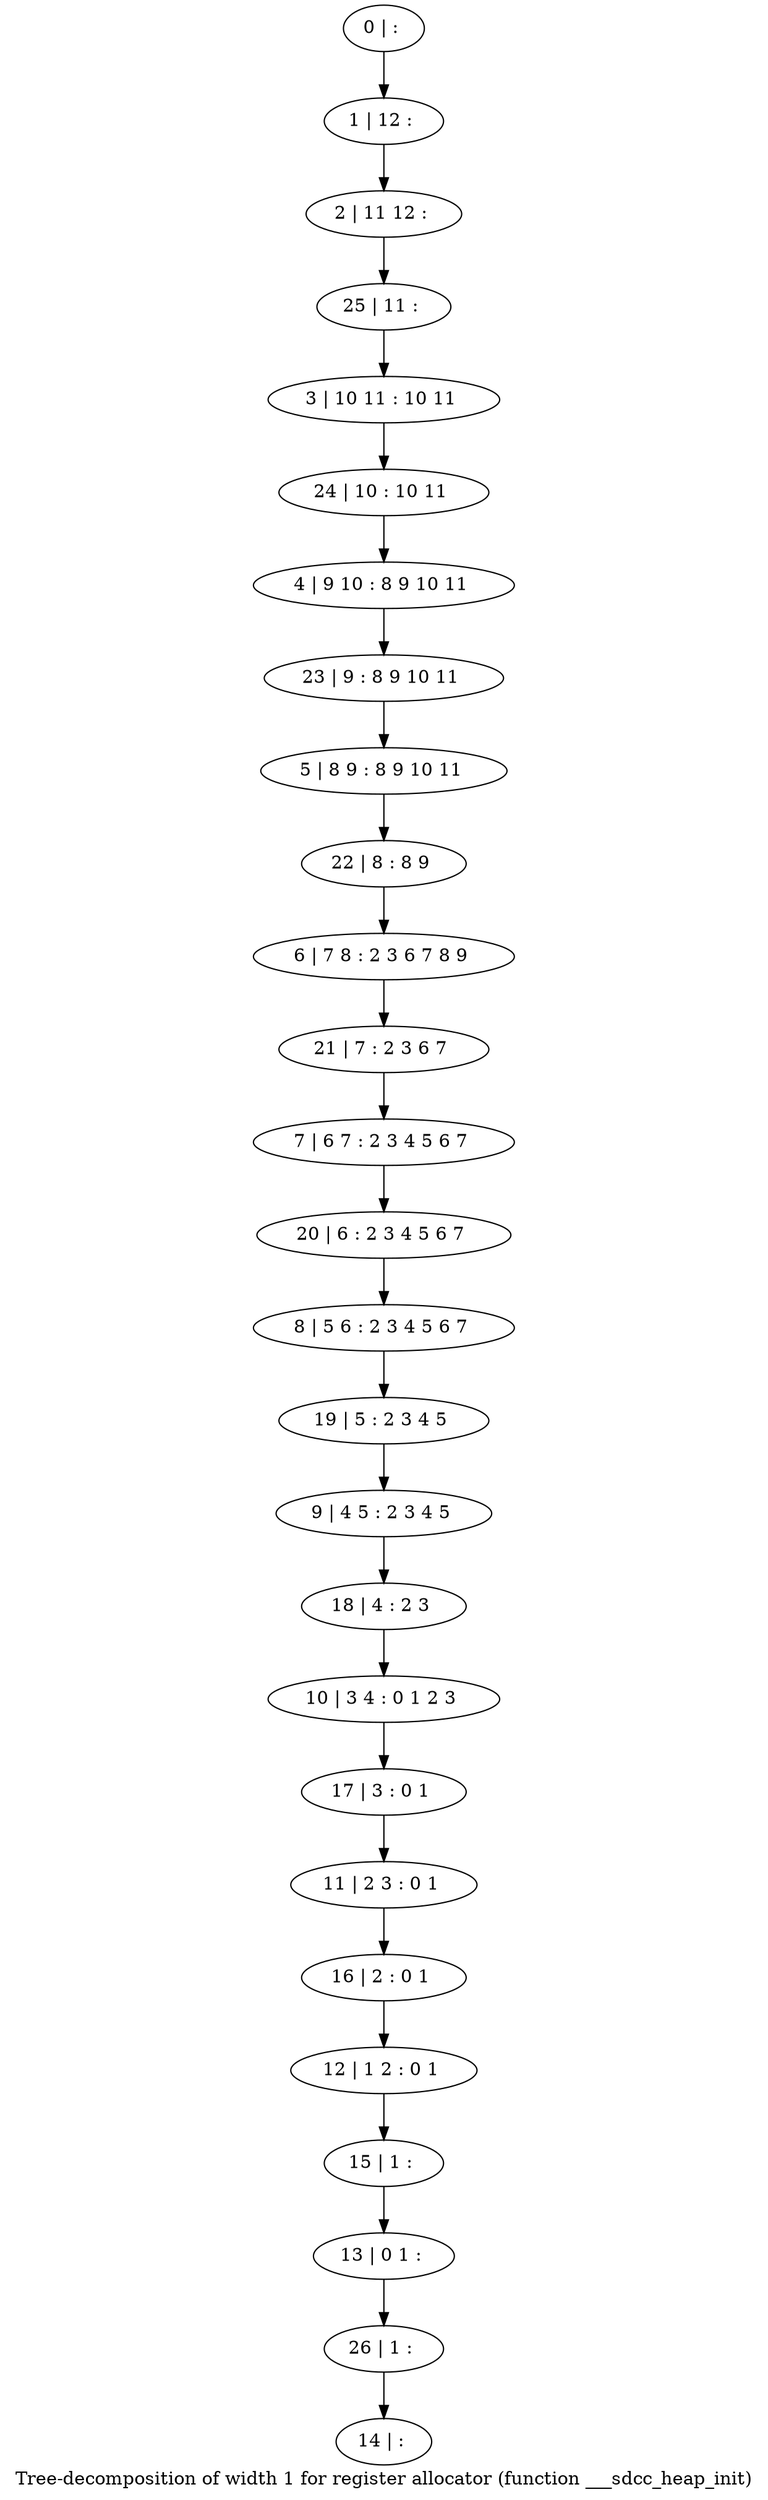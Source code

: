 digraph G {
graph [label="Tree-decomposition of width 1 for register allocator (function ___sdcc_heap_init)"]
0[label="0 | : "];
1[label="1 | 12 : "];
2[label="2 | 11 12 : "];
3[label="3 | 10 11 : 10 11 "];
4[label="4 | 9 10 : 8 9 10 11 "];
5[label="5 | 8 9 : 8 9 10 11 "];
6[label="6 | 7 8 : 2 3 6 7 8 9 "];
7[label="7 | 6 7 : 2 3 4 5 6 7 "];
8[label="8 | 5 6 : 2 3 4 5 6 7 "];
9[label="9 | 4 5 : 2 3 4 5 "];
10[label="10 | 3 4 : 0 1 2 3 "];
11[label="11 | 2 3 : 0 1 "];
12[label="12 | 1 2 : 0 1 "];
13[label="13 | 0 1 : "];
14[label="14 | : "];
15[label="15 | 1 : "];
16[label="16 | 2 : 0 1 "];
17[label="17 | 3 : 0 1 "];
18[label="18 | 4 : 2 3 "];
19[label="19 | 5 : 2 3 4 5 "];
20[label="20 | 6 : 2 3 4 5 6 7 "];
21[label="21 | 7 : 2 3 6 7 "];
22[label="22 | 8 : 8 9 "];
23[label="23 | 9 : 8 9 10 11 "];
24[label="24 | 10 : 10 11 "];
25[label="25 | 11 : "];
26[label="26 | 1 : "];
0->1 ;
1->2 ;
15->13 ;
12->15 ;
16->12 ;
11->16 ;
17->11 ;
10->17 ;
18->10 ;
9->18 ;
19->9 ;
8->19 ;
20->8 ;
7->20 ;
21->7 ;
6->21 ;
22->6 ;
5->22 ;
23->5 ;
4->23 ;
24->4 ;
3->24 ;
25->3 ;
2->25 ;
26->14 ;
13->26 ;
}
